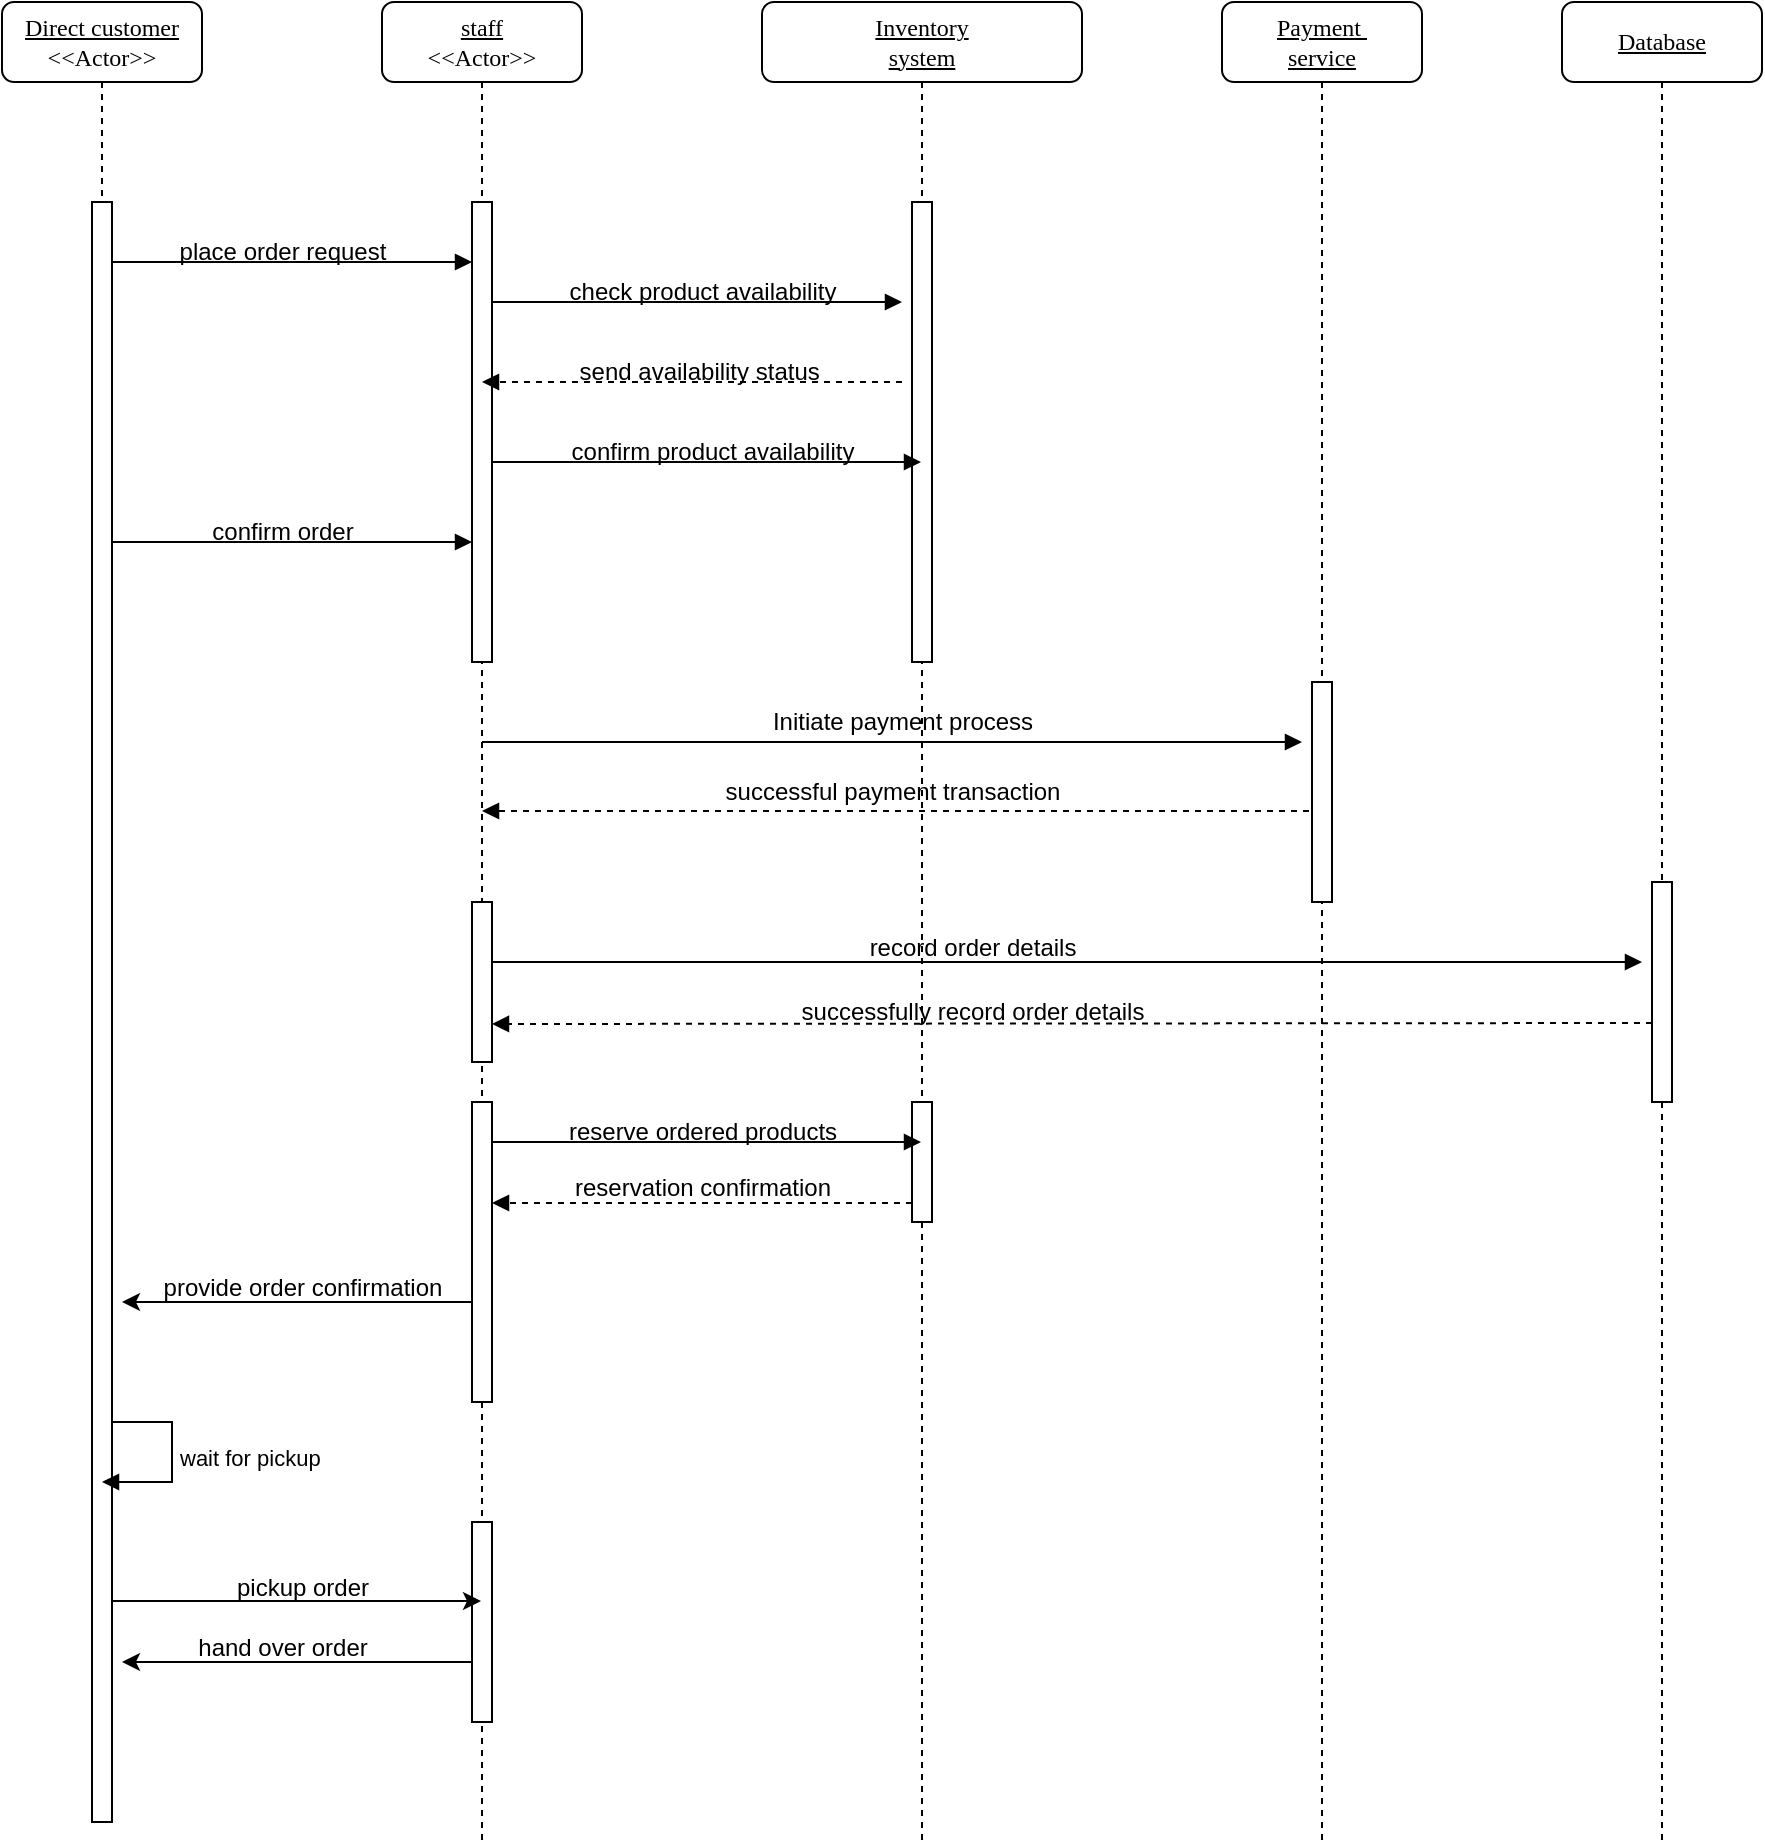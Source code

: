 <mxfile version="21.8.2" type="device">
  <diagram name="Page-1" id="13e1069c-82ec-6db2-03f1-153e76fe0fe0">
    <mxGraphModel dx="832" dy="481" grid="1" gridSize="10" guides="1" tooltips="1" connect="1" arrows="1" fold="1" page="1" pageScale="1" pageWidth="1100" pageHeight="850" background="none" math="0" shadow="0">
      <root>
        <mxCell id="0" />
        <mxCell id="1" parent="0" />
        <mxCell id="7baba1c4bc27f4b0-2" value="&lt;u&gt;staff&lt;/u&gt;&lt;br&gt;&amp;lt;&amp;lt;Actor&amp;gt;&amp;gt;" style="shape=umlLifeline;perimeter=lifelinePerimeter;whiteSpace=wrap;html=1;container=1;collapsible=0;recursiveResize=0;outlineConnect=0;rounded=1;shadow=0;comic=0;labelBackgroundColor=none;strokeWidth=1;fontFamily=Verdana;fontSize=12;align=center;" parent="1" vertex="1">
          <mxGeometry x="290" y="80" width="100" height="920" as="geometry" />
        </mxCell>
        <mxCell id="7baba1c4bc27f4b0-10" value="" style="html=1;points=[];perimeter=orthogonalPerimeter;rounded=0;shadow=0;comic=0;labelBackgroundColor=none;strokeWidth=1;fontFamily=Verdana;fontSize=12;align=center;" parent="7baba1c4bc27f4b0-2" vertex="1">
          <mxGeometry x="45" y="100" width="10" height="230" as="geometry" />
        </mxCell>
        <mxCell id="X1nKzKbw-sHYYYvWQxL8-35" value="" style="html=1;verticalAlign=bottom;endArrow=block;labelBackgroundColor=none;fontFamily=Verdana;fontSize=12;edgeStyle=elbowEdgeStyle;elbow=vertical;" edge="1" parent="7baba1c4bc27f4b0-2">
          <mxGeometry relative="1" as="geometry">
            <mxPoint x="55" y="150" as="sourcePoint" />
            <Array as="points">
              <mxPoint x="60" y="150" />
            </Array>
            <mxPoint x="260" y="150" as="targetPoint" />
          </mxGeometry>
        </mxCell>
        <mxCell id="X1nKzKbw-sHYYYvWQxL8-19" value="" style="html=1;verticalAlign=bottom;endArrow=block;labelBackgroundColor=none;fontFamily=Verdana;fontSize=12;edgeStyle=elbowEdgeStyle;elbow=vertical;" edge="1" parent="7baba1c4bc27f4b0-2">
          <mxGeometry relative="1" as="geometry">
            <mxPoint x="46" y="480" as="sourcePoint" />
            <Array as="points">
              <mxPoint x="51" y="480" />
            </Array>
            <mxPoint x="630" y="480" as="targetPoint" />
          </mxGeometry>
        </mxCell>
        <mxCell id="X1nKzKbw-sHYYYvWQxL8-69" value="" style="html=1;points=[];perimeter=orthogonalPerimeter;rounded=0;shadow=0;comic=0;labelBackgroundColor=none;strokeWidth=1;fontFamily=Verdana;fontSize=12;align=center;" vertex="1" parent="7baba1c4bc27f4b0-2">
          <mxGeometry x="45" y="450" width="10" height="80" as="geometry" />
        </mxCell>
        <mxCell id="X1nKzKbw-sHYYYvWQxL8-81" value="" style="html=1;verticalAlign=bottom;endArrow=block;labelBackgroundColor=none;fontFamily=Verdana;fontSize=12;edgeStyle=elbowEdgeStyle;elbow=vertical;dashed=1;" edge="1" parent="7baba1c4bc27f4b0-2">
          <mxGeometry relative="1" as="geometry">
            <mxPoint x="265" y="600.5" as="sourcePoint" />
            <mxPoint x="55" y="600" as="targetPoint" />
          </mxGeometry>
        </mxCell>
        <mxCell id="X1nKzKbw-sHYYYvWQxL8-51" value="" style="html=1;points=[];perimeter=orthogonalPerimeter;rounded=0;shadow=0;comic=0;labelBackgroundColor=none;strokeWidth=1;fontFamily=Verdana;fontSize=12;align=center;" vertex="1" parent="7baba1c4bc27f4b0-2">
          <mxGeometry x="45" y="760" width="10" height="100" as="geometry" />
        </mxCell>
        <mxCell id="X1nKzKbw-sHYYYvWQxL8-86" value="" style="edgeStyle=orthogonalEdgeStyle;rounded=0;orthogonalLoop=1;jettySize=auto;html=1;" edge="1" parent="7baba1c4bc27f4b0-2">
          <mxGeometry relative="1" as="geometry">
            <mxPoint x="45" y="830" as="sourcePoint" />
            <mxPoint x="-130" y="830" as="targetPoint" />
            <Array as="points" />
          </mxGeometry>
        </mxCell>
        <mxCell id="X1nKzKbw-sHYYYvWQxL8-70" value="" style="html=1;verticalAlign=bottom;endArrow=block;labelBackgroundColor=none;fontFamily=Verdana;fontSize=12;edgeStyle=elbowEdgeStyle;elbow=vertical;dashed=1;" edge="1" parent="7baba1c4bc27f4b0-2">
          <mxGeometry relative="1" as="geometry">
            <mxPoint x="635" y="510.5" as="sourcePoint" />
            <mxPoint x="55" y="511" as="targetPoint" />
            <Array as="points" />
          </mxGeometry>
        </mxCell>
        <mxCell id="7baba1c4bc27f4b0-3" value="&lt;u&gt;Inventory&lt;br&gt;system&lt;br&gt;&lt;/u&gt;" style="shape=umlLifeline;perimeter=lifelinePerimeter;whiteSpace=wrap;html=1;container=1;collapsible=0;recursiveResize=0;outlineConnect=0;rounded=1;shadow=0;comic=0;labelBackgroundColor=none;strokeWidth=1;fontFamily=Verdana;fontSize=12;align=center;" parent="1" vertex="1">
          <mxGeometry x="480" y="80" width="160" height="920" as="geometry" />
        </mxCell>
        <mxCell id="X1nKzKbw-sHYYYvWQxL8-37" value="" style="html=1;points=[];perimeter=orthogonalPerimeter;rounded=0;shadow=0;comic=0;labelBackgroundColor=none;strokeWidth=1;fontFamily=Verdana;fontSize=12;align=center;" vertex="1" parent="7baba1c4bc27f4b0-3">
          <mxGeometry x="75" y="100" width="10" height="230" as="geometry" />
        </mxCell>
        <mxCell id="X1nKzKbw-sHYYYvWQxL8-44" value="" style="html=1;verticalAlign=bottom;endArrow=block;labelBackgroundColor=none;fontFamily=Verdana;fontSize=12;edgeStyle=elbowEdgeStyle;elbow=vertical;" edge="1" parent="7baba1c4bc27f4b0-3" target="7baba1c4bc27f4b0-3">
          <mxGeometry relative="1" as="geometry">
            <mxPoint x="-134.5" y="230" as="sourcePoint" />
            <Array as="points">
              <mxPoint x="-129.5" y="230" />
            </Array>
            <mxPoint x="45" y="230" as="targetPoint" />
          </mxGeometry>
        </mxCell>
        <mxCell id="7baba1c4bc27f4b0-26" value="" style="html=1;verticalAlign=bottom;endArrow=block;labelBackgroundColor=none;fontFamily=Verdana;fontSize=12;" parent="7baba1c4bc27f4b0-3" edge="1">
          <mxGeometry relative="1" as="geometry">
            <mxPoint x="-140" y="370" as="sourcePoint" />
            <mxPoint x="270" y="370" as="targetPoint" />
          </mxGeometry>
        </mxCell>
        <mxCell id="X1nKzKbw-sHYYYvWQxL8-56" value="&amp;nbsp; &amp;nbsp; &amp;nbsp; successful payment transaction" style="text;html=1;align=center;verticalAlign=middle;resizable=0;points=[];autosize=1;strokeColor=none;fillColor=none;" vertex="1" parent="7baba1c4bc27f4b0-3">
          <mxGeometry x="-50" y="380" width="210" height="30" as="geometry" />
        </mxCell>
        <mxCell id="X1nKzKbw-sHYYYvWQxL8-24" value="" style="html=1;points=[];perimeter=orthogonalPerimeter;rounded=0;shadow=0;comic=0;labelBackgroundColor=none;strokeWidth=1;fontFamily=Verdana;fontSize=12;align=center;" vertex="1" parent="7baba1c4bc27f4b0-3">
          <mxGeometry x="-145" y="550" width="10" height="150" as="geometry" />
        </mxCell>
        <mxCell id="X1nKzKbw-sHYYYvWQxL8-79" value="" style="html=1;points=[];perimeter=orthogonalPerimeter;rounded=0;shadow=0;comic=0;labelBackgroundColor=none;strokeWidth=1;fontFamily=Verdana;fontSize=12;align=center;" vertex="1" parent="7baba1c4bc27f4b0-3">
          <mxGeometry x="75" y="550" width="10" height="60" as="geometry" />
        </mxCell>
        <mxCell id="7baba1c4bc27f4b0-8" value="&lt;u&gt;Direct customer&lt;/u&gt;&lt;br&gt;&amp;lt;&amp;lt;Actor&amp;gt;&amp;gt;" style="shape=umlLifeline;perimeter=lifelinePerimeter;whiteSpace=wrap;html=1;container=1;collapsible=0;recursiveResize=0;outlineConnect=0;rounded=1;shadow=0;comic=0;labelBackgroundColor=none;strokeWidth=1;fontFamily=Verdana;fontSize=12;align=center;" parent="1" vertex="1">
          <mxGeometry x="100" y="80" width="100" height="910" as="geometry" />
        </mxCell>
        <mxCell id="7baba1c4bc27f4b0-9" value="" style="html=1;points=[];perimeter=orthogonalPerimeter;rounded=0;shadow=0;comic=0;labelBackgroundColor=none;strokeWidth=1;fontFamily=Verdana;fontSize=12;align=center;" parent="7baba1c4bc27f4b0-8" vertex="1">
          <mxGeometry x="45" y="100" width="10" height="810" as="geometry" />
        </mxCell>
        <mxCell id="7baba1c4bc27f4b0-11" value="" style="html=1;verticalAlign=bottom;endArrow=block;labelBackgroundColor=none;fontFamily=Verdana;fontSize=12;edgeStyle=elbowEdgeStyle;elbow=vertical;" parent="7baba1c4bc27f4b0-8" target="7baba1c4bc27f4b0-10" edge="1">
          <mxGeometry relative="1" as="geometry">
            <mxPoint x="55" y="130" as="sourcePoint" />
            <mxPoint x="185" y="130" as="targetPoint" />
          </mxGeometry>
        </mxCell>
        <mxCell id="X1nKzKbw-sHYYYvWQxL8-93" value="wait for pickup" style="html=1;align=left;spacingLeft=2;endArrow=block;rounded=0;edgeStyle=orthogonalEdgeStyle;curved=0;rounded=0;" edge="1" parent="7baba1c4bc27f4b0-8">
          <mxGeometry relative="1" as="geometry">
            <mxPoint x="55" y="710" as="sourcePoint" />
            <Array as="points">
              <mxPoint x="85" y="740" />
            </Array>
            <mxPoint x="50" y="740" as="targetPoint" />
          </mxGeometry>
        </mxCell>
        <mxCell id="X1nKzKbw-sHYYYvWQxL8-1" value="place order request" style="text;html=1;align=center;verticalAlign=middle;resizable=0;points=[];autosize=1;strokeColor=none;fillColor=none;" vertex="1" parent="1">
          <mxGeometry x="175" y="190" width="130" height="30" as="geometry" />
        </mxCell>
        <mxCell id="X1nKzKbw-sHYYYvWQxL8-12" value="" style="html=1;verticalAlign=bottom;endArrow=block;labelBackgroundColor=none;fontFamily=Verdana;fontSize=12;edgeStyle=elbowEdgeStyle;elbow=vertical;dashed=1;" edge="1" parent="1" source="X1nKzKbw-sHYYYvWQxL8-47">
          <mxGeometry relative="1" as="geometry">
            <mxPoint x="920" y="484.5" as="sourcePoint" />
            <mxPoint x="340" y="484.5" as="targetPoint" />
          </mxGeometry>
        </mxCell>
        <mxCell id="X1nKzKbw-sHYYYvWQxL8-38" value="check product availability" style="text;html=1;align=center;verticalAlign=middle;resizable=0;points=[];autosize=1;strokeColor=none;fillColor=none;" vertex="1" parent="1">
          <mxGeometry x="370" y="210" width="160" height="30" as="geometry" />
        </mxCell>
        <mxCell id="X1nKzKbw-sHYYYvWQxL8-42" value="&amp;nbsp; &amp;nbsp; &amp;nbsp; &amp;nbsp; &amp;nbsp; &amp;nbsp; &amp;nbsp; &amp;nbsp; &amp;nbsp; &amp;nbsp; send availability status" style="text;html=1;align=center;verticalAlign=middle;resizable=0;points=[];autosize=1;strokeColor=none;fillColor=none;" vertex="1" parent="1">
          <mxGeometry x="310" y="250" width="210" height="30" as="geometry" />
        </mxCell>
        <mxCell id="X1nKzKbw-sHYYYvWQxL8-5" value="" style="html=1;verticalAlign=bottom;endArrow=block;labelBackgroundColor=none;fontFamily=Verdana;fontSize=12;edgeStyle=elbowEdgeStyle;elbow=vertical;" edge="1" parent="1">
          <mxGeometry relative="1" as="geometry">
            <mxPoint x="155.5" y="350" as="sourcePoint" />
            <Array as="points">
              <mxPoint x="160.5" y="350" />
            </Array>
            <mxPoint x="335" y="350" as="targetPoint" />
          </mxGeometry>
        </mxCell>
        <mxCell id="X1nKzKbw-sHYYYvWQxL8-46" value="confirm order" style="text;html=1;align=center;verticalAlign=middle;resizable=0;points=[];autosize=1;strokeColor=none;fillColor=none;" vertex="1" parent="1">
          <mxGeometry x="195" y="330" width="90" height="30" as="geometry" />
        </mxCell>
        <mxCell id="X1nKzKbw-sHYYYvWQxL8-47" value="&lt;u&gt;Payment&amp;nbsp;&lt;br&gt;service&lt;br&gt;&lt;/u&gt;" style="shape=umlLifeline;perimeter=lifelinePerimeter;whiteSpace=wrap;html=1;container=1;collapsible=0;recursiveResize=0;outlineConnect=0;rounded=1;shadow=0;comic=0;labelBackgroundColor=none;strokeWidth=1;fontFamily=Verdana;fontSize=12;align=center;" vertex="1" parent="1">
          <mxGeometry x="710" y="80" width="100" height="920" as="geometry" />
        </mxCell>
        <mxCell id="X1nKzKbw-sHYYYvWQxL8-52" value="" style="html=1;points=[];perimeter=orthogonalPerimeter;rounded=0;shadow=0;comic=0;labelBackgroundColor=none;strokeWidth=1;fontFamily=Verdana;fontSize=12;align=center;" vertex="1" parent="X1nKzKbw-sHYYYvWQxL8-47">
          <mxGeometry x="45" y="340" width="10" height="110" as="geometry" />
        </mxCell>
        <mxCell id="X1nKzKbw-sHYYYvWQxL8-55" value="Initiate payment process" style="text;html=1;align=center;verticalAlign=middle;resizable=0;points=[];autosize=1;strokeColor=none;fillColor=none;" vertex="1" parent="1">
          <mxGeometry x="475" y="425" width="150" height="30" as="geometry" />
        </mxCell>
        <mxCell id="X1nKzKbw-sHYYYvWQxL8-58" value="&lt;u&gt;Database&lt;br&gt;&lt;/u&gt;" style="shape=umlLifeline;perimeter=lifelinePerimeter;whiteSpace=wrap;html=1;container=1;collapsible=0;recursiveResize=0;outlineConnect=0;rounded=1;shadow=0;comic=0;labelBackgroundColor=none;strokeWidth=1;fontFamily=Verdana;fontSize=12;align=center;" vertex="1" parent="1">
          <mxGeometry x="880" y="80" width="100" height="920" as="geometry" />
        </mxCell>
        <mxCell id="X1nKzKbw-sHYYYvWQxL8-62" value="" style="html=1;points=[];perimeter=orthogonalPerimeter;rounded=0;shadow=0;comic=0;labelBackgroundColor=none;strokeWidth=1;fontFamily=Verdana;fontSize=12;align=center;" vertex="1" parent="X1nKzKbw-sHYYYvWQxL8-58">
          <mxGeometry x="45" y="440" width="10" height="110" as="geometry" />
        </mxCell>
        <mxCell id="X1nKzKbw-sHYYYvWQxL8-63" value="record order details" style="text;html=1;align=center;verticalAlign=middle;resizable=0;points=[];autosize=1;strokeColor=none;fillColor=none;" vertex="1" parent="1">
          <mxGeometry x="520" y="538" width="130" height="30" as="geometry" />
        </mxCell>
        <mxCell id="X1nKzKbw-sHYYYvWQxL8-65" value="successfully record order details" style="text;html=1;align=center;verticalAlign=middle;resizable=0;points=[];autosize=1;strokeColor=none;fillColor=none;" vertex="1" parent="1">
          <mxGeometry x="490" y="570" width="190" height="30" as="geometry" />
        </mxCell>
        <mxCell id="X1nKzKbw-sHYYYvWQxL8-41" value="" style="html=1;verticalAlign=bottom;endArrow=block;labelBackgroundColor=none;fontFamily=Verdana;fontSize=12;edgeStyle=elbowEdgeStyle;elbow=vertical;exitX=0.5;exitY=0.696;exitDx=0;exitDy=0;exitPerimeter=0;dashed=1;" edge="1" parent="1" target="7baba1c4bc27f4b0-2">
          <mxGeometry relative="1" as="geometry">
            <mxPoint x="550" y="270.04" as="sourcePoint" />
            <Array as="points">
              <mxPoint x="530" y="270" />
            </Array>
            <mxPoint x="370" y="270" as="targetPoint" />
          </mxGeometry>
        </mxCell>
        <mxCell id="X1nKzKbw-sHYYYvWQxL8-45" value="confirm product availability" style="text;html=1;align=center;verticalAlign=middle;resizable=0;points=[];autosize=1;strokeColor=none;fillColor=none;" vertex="1" parent="1">
          <mxGeometry x="375" y="290" width="160" height="30" as="geometry" />
        </mxCell>
        <mxCell id="X1nKzKbw-sHYYYvWQxL8-66" value="" style="html=1;verticalAlign=bottom;endArrow=block;labelBackgroundColor=none;fontFamily=Verdana;fontSize=12;" edge="1" parent="1">
          <mxGeometry relative="1" as="geometry">
            <mxPoint x="345" y="650" as="sourcePoint" />
            <mxPoint x="559.5" y="650" as="targetPoint" />
          </mxGeometry>
        </mxCell>
        <mxCell id="X1nKzKbw-sHYYYvWQxL8-80" value="reserve ordered products" style="text;html=1;align=center;verticalAlign=middle;resizable=0;points=[];autosize=1;strokeColor=none;fillColor=none;" vertex="1" parent="1">
          <mxGeometry x="370" y="630" width="160" height="30" as="geometry" />
        </mxCell>
        <mxCell id="X1nKzKbw-sHYYYvWQxL8-82" value="&amp;nbsp; &amp;nbsp; &amp;nbsp; reservation confirmation" style="text;html=1;align=center;verticalAlign=middle;resizable=0;points=[];autosize=1;strokeColor=none;fillColor=none;" vertex="1" parent="1">
          <mxGeometry x="355" y="658" width="170" height="30" as="geometry" />
        </mxCell>
        <mxCell id="X1nKzKbw-sHYYYvWQxL8-88" value="" style="edgeStyle=orthogonalEdgeStyle;rounded=0;orthogonalLoop=1;jettySize=auto;html=1;" edge="1" parent="1">
          <mxGeometry relative="1" as="geometry">
            <mxPoint x="335" y="730" as="sourcePoint" />
            <mxPoint x="160" y="730" as="targetPoint" />
            <Array as="points" />
          </mxGeometry>
        </mxCell>
        <mxCell id="X1nKzKbw-sHYYYvWQxL8-89" value="provide order confirmation" style="text;html=1;align=center;verticalAlign=middle;resizable=0;points=[];autosize=1;strokeColor=none;fillColor=none;" vertex="1" parent="1">
          <mxGeometry x="170" y="708" width="160" height="30" as="geometry" />
        </mxCell>
        <mxCell id="X1nKzKbw-sHYYYvWQxL8-87" value="" style="edgeStyle=orthogonalEdgeStyle;rounded=0;orthogonalLoop=1;jettySize=auto;html=1;" edge="1" parent="1" target="7baba1c4bc27f4b0-2">
          <mxGeometry relative="1" as="geometry">
            <mxPoint x="155" y="879.5" as="sourcePoint" />
            <mxPoint x="304" y="870" as="targetPoint" />
            <Array as="points">
              <mxPoint x="280" y="880" />
              <mxPoint x="280" y="880" />
            </Array>
          </mxGeometry>
        </mxCell>
        <mxCell id="X1nKzKbw-sHYYYvWQxL8-96" value="pickup order" style="text;html=1;align=center;verticalAlign=middle;resizable=0;points=[];autosize=1;strokeColor=none;fillColor=none;" vertex="1" parent="1">
          <mxGeometry x="205" y="858" width="90" height="30" as="geometry" />
        </mxCell>
        <mxCell id="X1nKzKbw-sHYYYvWQxL8-98" value="hand over order" style="text;html=1;align=center;verticalAlign=middle;resizable=0;points=[];autosize=1;strokeColor=none;fillColor=none;" vertex="1" parent="1">
          <mxGeometry x="185" y="888" width="110" height="30" as="geometry" />
        </mxCell>
      </root>
    </mxGraphModel>
  </diagram>
</mxfile>
